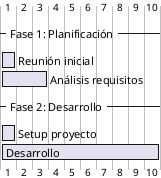@startgantt
-- Fase 1: Planificación --
[Reunión inicial] lasts 1 day
[Análisis requisitos] lasts 3 days

-- Fase 2: Desarrollo --
[Setup proyecto] lasts 1 day
[Desarrollo] lasts 10 days
@endgantt